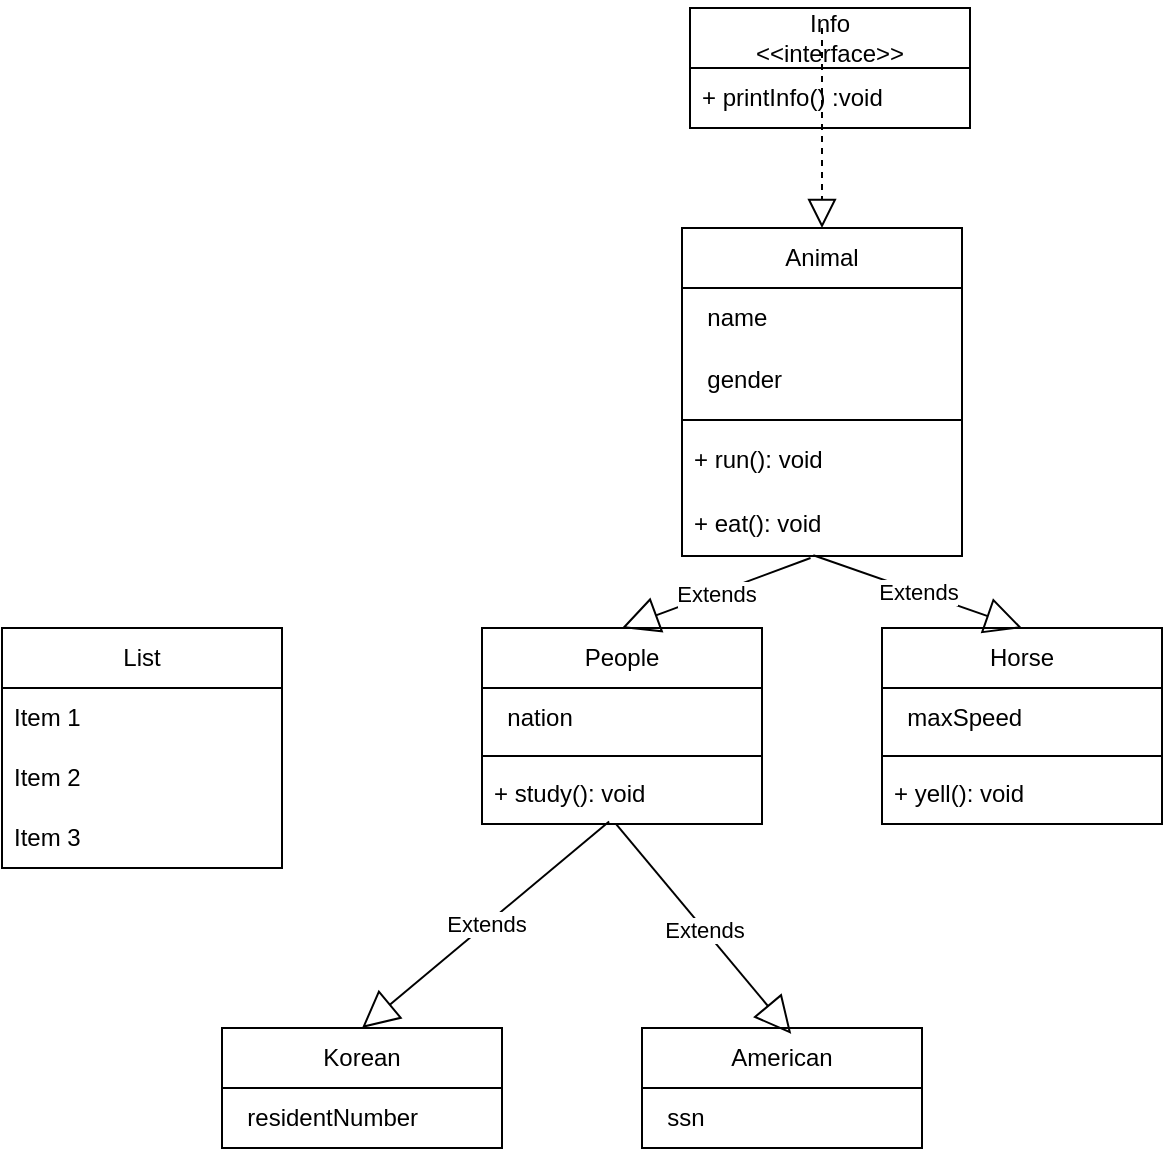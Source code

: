 <mxfile version="24.7.12">
  <diagram name="페이지-1" id="Zv5Ij6wKJFHNJ1OImJ_3">
    <mxGraphModel dx="1941" dy="558" grid="1" gridSize="10" guides="1" tooltips="1" connect="1" arrows="1" fold="1" page="1" pageScale="1" pageWidth="827" pageHeight="1169" math="0" shadow="0">
      <root>
        <mxCell id="0" />
        <mxCell id="1" parent="0" />
        <mxCell id="nY0RogSsPsU7R1XDg2is-2" value="Animal" style="swimlane;fontStyle=0;childLayout=stackLayout;horizontal=1;startSize=30;horizontalStack=0;resizeParent=1;resizeParentMax=0;resizeLast=0;collapsible=1;marginBottom=0;whiteSpace=wrap;html=1;" vertex="1" parent="1">
          <mxGeometry x="200" y="190" width="140" height="164" as="geometry" />
        </mxCell>
        <mxCell id="nY0RogSsPsU7R1XDg2is-4" value="&amp;nbsp; name" style="text;strokeColor=none;fillColor=none;align=left;verticalAlign=middle;spacingLeft=4;spacingRight=4;overflow=hidden;points=[[0,0.5],[1,0.5]];portConstraint=eastwest;rotatable=0;whiteSpace=wrap;html=1;" vertex="1" parent="nY0RogSsPsU7R1XDg2is-2">
          <mxGeometry y="30" width="140" height="30" as="geometry" />
        </mxCell>
        <mxCell id="nY0RogSsPsU7R1XDg2is-11" value="&amp;nbsp; gender" style="text;strokeColor=none;fillColor=none;align=left;verticalAlign=middle;spacingLeft=4;spacingRight=4;overflow=hidden;points=[[0,0.5],[1,0.5]];portConstraint=eastwest;rotatable=0;whiteSpace=wrap;html=1;" vertex="1" parent="nY0RogSsPsU7R1XDg2is-2">
          <mxGeometry y="60" width="140" height="32" as="geometry" />
        </mxCell>
        <mxCell id="nY0RogSsPsU7R1XDg2is-6" value="" style="line;strokeWidth=1;fillColor=none;align=left;verticalAlign=middle;spacingTop=-1;spacingLeft=3;spacingRight=3;rotatable=0;labelPosition=right;points=[];portConstraint=eastwest;strokeColor=inherit;" vertex="1" parent="nY0RogSsPsU7R1XDg2is-2">
          <mxGeometry y="92" width="140" height="8" as="geometry" />
        </mxCell>
        <mxCell id="nY0RogSsPsU7R1XDg2is-12" value="+ run(): void" style="text;strokeColor=none;fillColor=none;align=left;verticalAlign=middle;spacingLeft=4;spacingRight=4;overflow=hidden;points=[[0,0.5],[1,0.5]];portConstraint=eastwest;rotatable=0;whiteSpace=wrap;html=1;" vertex="1" parent="nY0RogSsPsU7R1XDg2is-2">
          <mxGeometry y="100" width="140" height="32" as="geometry" />
        </mxCell>
        <mxCell id="nY0RogSsPsU7R1XDg2is-5" value="+ eat(): void" style="text;strokeColor=none;fillColor=none;align=left;verticalAlign=middle;spacingLeft=4;spacingRight=4;overflow=hidden;points=[[0,0.5],[1,0.5]];portConstraint=eastwest;rotatable=0;whiteSpace=wrap;html=1;" vertex="1" parent="nY0RogSsPsU7R1XDg2is-2">
          <mxGeometry y="132" width="140" height="32" as="geometry" />
        </mxCell>
        <mxCell id="nY0RogSsPsU7R1XDg2is-13" value="Info&lt;div&gt;&amp;lt;&amp;lt;interface&amp;gt;&amp;gt;&lt;/div&gt;" style="swimlane;fontStyle=0;childLayout=stackLayout;horizontal=1;startSize=30;horizontalStack=0;resizeParent=1;resizeParentMax=0;resizeLast=0;collapsible=1;marginBottom=0;whiteSpace=wrap;html=1;" vertex="1" parent="1">
          <mxGeometry x="204" y="80" width="140" height="60" as="geometry" />
        </mxCell>
        <mxCell id="nY0RogSsPsU7R1XDg2is-15" value="+ printInfo() :void" style="text;strokeColor=none;fillColor=none;align=left;verticalAlign=middle;spacingLeft=4;spacingRight=4;overflow=hidden;points=[[0,0.5],[1,0.5]];portConstraint=eastwest;rotatable=0;whiteSpace=wrap;html=1;" vertex="1" parent="nY0RogSsPsU7R1XDg2is-13">
          <mxGeometry y="30" width="140" height="30" as="geometry" />
        </mxCell>
        <mxCell id="nY0RogSsPsU7R1XDg2is-18" value="People" style="swimlane;fontStyle=0;childLayout=stackLayout;horizontal=1;startSize=30;horizontalStack=0;resizeParent=1;resizeParentMax=0;resizeLast=0;collapsible=1;marginBottom=0;whiteSpace=wrap;html=1;" vertex="1" parent="1">
          <mxGeometry x="100" y="390" width="140" height="98" as="geometry" />
        </mxCell>
        <mxCell id="nY0RogSsPsU7R1XDg2is-19" value="&amp;nbsp; nation" style="text;strokeColor=none;fillColor=none;align=left;verticalAlign=middle;spacingLeft=4;spacingRight=4;overflow=hidden;points=[[0,0.5],[1,0.5]];portConstraint=eastwest;rotatable=0;whiteSpace=wrap;html=1;" vertex="1" parent="nY0RogSsPsU7R1XDg2is-18">
          <mxGeometry y="30" width="140" height="30" as="geometry" />
        </mxCell>
        <mxCell id="nY0RogSsPsU7R1XDg2is-40" value="" style="line;strokeWidth=1;fillColor=none;align=left;verticalAlign=middle;spacingTop=-1;spacingLeft=3;spacingRight=3;rotatable=0;labelPosition=right;points=[];portConstraint=eastwest;strokeColor=inherit;" vertex="1" parent="nY0RogSsPsU7R1XDg2is-18">
          <mxGeometry y="60" width="140" height="8" as="geometry" />
        </mxCell>
        <mxCell id="nY0RogSsPsU7R1XDg2is-20" value="+ study(): void" style="text;strokeColor=none;fillColor=none;align=left;verticalAlign=middle;spacingLeft=4;spacingRight=4;overflow=hidden;points=[[0,0.5],[1,0.5]];portConstraint=eastwest;rotatable=0;whiteSpace=wrap;html=1;" vertex="1" parent="nY0RogSsPsU7R1XDg2is-18">
          <mxGeometry y="68" width="140" height="30" as="geometry" />
        </mxCell>
        <mxCell id="nY0RogSsPsU7R1XDg2is-22" value="Horse" style="swimlane;fontStyle=0;childLayout=stackLayout;horizontal=1;startSize=30;horizontalStack=0;resizeParent=1;resizeParentMax=0;resizeLast=0;collapsible=1;marginBottom=0;whiteSpace=wrap;html=1;" vertex="1" parent="1">
          <mxGeometry x="300" y="390" width="140" height="98" as="geometry" />
        </mxCell>
        <mxCell id="nY0RogSsPsU7R1XDg2is-23" value="&amp;nbsp; maxSpeed" style="text;strokeColor=none;fillColor=none;align=left;verticalAlign=middle;spacingLeft=4;spacingRight=4;overflow=hidden;points=[[0,0.5],[1,0.5]];portConstraint=eastwest;rotatable=0;whiteSpace=wrap;html=1;" vertex="1" parent="nY0RogSsPsU7R1XDg2is-22">
          <mxGeometry y="30" width="140" height="30" as="geometry" />
        </mxCell>
        <mxCell id="nY0RogSsPsU7R1XDg2is-41" value="" style="line;strokeWidth=1;fillColor=none;align=left;verticalAlign=middle;spacingTop=-1;spacingLeft=3;spacingRight=3;rotatable=0;labelPosition=right;points=[];portConstraint=eastwest;strokeColor=inherit;" vertex="1" parent="nY0RogSsPsU7R1XDg2is-22">
          <mxGeometry y="60" width="140" height="8" as="geometry" />
        </mxCell>
        <mxCell id="nY0RogSsPsU7R1XDg2is-24" value="+ yell(): void" style="text;strokeColor=none;fillColor=none;align=left;verticalAlign=middle;spacingLeft=4;spacingRight=4;overflow=hidden;points=[[0,0.5],[1,0.5]];portConstraint=eastwest;rotatable=0;whiteSpace=wrap;html=1;" vertex="1" parent="nY0RogSsPsU7R1XDg2is-22">
          <mxGeometry y="68" width="140" height="30" as="geometry" />
        </mxCell>
        <mxCell id="nY0RogSsPsU7R1XDg2is-26" value="Korean" style="swimlane;fontStyle=0;childLayout=stackLayout;horizontal=1;startSize=30;horizontalStack=0;resizeParent=1;resizeParentMax=0;resizeLast=0;collapsible=1;marginBottom=0;whiteSpace=wrap;html=1;" vertex="1" parent="1">
          <mxGeometry x="-30" y="590" width="140" height="60" as="geometry" />
        </mxCell>
        <mxCell id="nY0RogSsPsU7R1XDg2is-27" value="&amp;nbsp; residentNumber" style="text;strokeColor=none;fillColor=none;align=left;verticalAlign=middle;spacingLeft=4;spacingRight=4;overflow=hidden;points=[[0,0.5],[1,0.5]];portConstraint=eastwest;rotatable=0;whiteSpace=wrap;html=1;" vertex="1" parent="nY0RogSsPsU7R1XDg2is-26">
          <mxGeometry y="30" width="140" height="30" as="geometry" />
        </mxCell>
        <mxCell id="nY0RogSsPsU7R1XDg2is-30" value="American" style="swimlane;fontStyle=0;childLayout=stackLayout;horizontal=1;startSize=30;horizontalStack=0;resizeParent=1;resizeParentMax=0;resizeLast=0;collapsible=1;marginBottom=0;whiteSpace=wrap;html=1;" vertex="1" parent="1">
          <mxGeometry x="180" y="590" width="140" height="60" as="geometry" />
        </mxCell>
        <mxCell id="nY0RogSsPsU7R1XDg2is-31" value="&amp;nbsp; ssn" style="text;strokeColor=none;fillColor=none;align=left;verticalAlign=middle;spacingLeft=4;spacingRight=4;overflow=hidden;points=[[0,0.5],[1,0.5]];portConstraint=eastwest;rotatable=0;whiteSpace=wrap;html=1;" vertex="1" parent="nY0RogSsPsU7R1XDg2is-30">
          <mxGeometry y="30" width="140" height="30" as="geometry" />
        </mxCell>
        <mxCell id="nY0RogSsPsU7R1XDg2is-34" value="List" style="swimlane;fontStyle=0;childLayout=stackLayout;horizontal=1;startSize=30;horizontalStack=0;resizeParent=1;resizeParentMax=0;resizeLast=0;collapsible=1;marginBottom=0;whiteSpace=wrap;html=1;" vertex="1" parent="1">
          <mxGeometry x="-140" y="390" width="140" height="120" as="geometry" />
        </mxCell>
        <mxCell id="nY0RogSsPsU7R1XDg2is-35" value="Item 1" style="text;strokeColor=none;fillColor=none;align=left;verticalAlign=middle;spacingLeft=4;spacingRight=4;overflow=hidden;points=[[0,0.5],[1,0.5]];portConstraint=eastwest;rotatable=0;whiteSpace=wrap;html=1;" vertex="1" parent="nY0RogSsPsU7R1XDg2is-34">
          <mxGeometry y="30" width="140" height="30" as="geometry" />
        </mxCell>
        <mxCell id="nY0RogSsPsU7R1XDg2is-36" value="Item 2" style="text;strokeColor=none;fillColor=none;align=left;verticalAlign=middle;spacingLeft=4;spacingRight=4;overflow=hidden;points=[[0,0.5],[1,0.5]];portConstraint=eastwest;rotatable=0;whiteSpace=wrap;html=1;" vertex="1" parent="nY0RogSsPsU7R1XDg2is-34">
          <mxGeometry y="60" width="140" height="30" as="geometry" />
        </mxCell>
        <mxCell id="nY0RogSsPsU7R1XDg2is-37" value="Item 3" style="text;strokeColor=none;fillColor=none;align=left;verticalAlign=middle;spacingLeft=4;spacingRight=4;overflow=hidden;points=[[0,0.5],[1,0.5]];portConstraint=eastwest;rotatable=0;whiteSpace=wrap;html=1;" vertex="1" parent="nY0RogSsPsU7R1XDg2is-34">
          <mxGeometry y="90" width="140" height="30" as="geometry" />
        </mxCell>
        <mxCell id="nY0RogSsPsU7R1XDg2is-39" value="" style="endArrow=block;dashed=1;endFill=0;endSize=12;html=1;rounded=0;entryX=0.5;entryY=0;entryDx=0;entryDy=0;" edge="1" parent="1" target="nY0RogSsPsU7R1XDg2is-2">
          <mxGeometry width="160" relative="1" as="geometry">
            <mxPoint x="270" y="90" as="sourcePoint" />
            <mxPoint x="490" y="340" as="targetPoint" />
          </mxGeometry>
        </mxCell>
        <mxCell id="nY0RogSsPsU7R1XDg2is-42" value="Extends" style="endArrow=block;endSize=16;endFill=0;html=1;rounded=0;exitX=0.459;exitY=1.031;exitDx=0;exitDy=0;exitPerimeter=0;entryX=0.5;entryY=0;entryDx=0;entryDy=0;" edge="1" parent="1" source="nY0RogSsPsU7R1XDg2is-5" target="nY0RogSsPsU7R1XDg2is-18">
          <mxGeometry width="160" relative="1" as="geometry">
            <mxPoint x="220" y="380" as="sourcePoint" />
            <mxPoint x="380" y="380" as="targetPoint" />
          </mxGeometry>
        </mxCell>
        <mxCell id="nY0RogSsPsU7R1XDg2is-43" value="Extends" style="endArrow=block;endSize=16;endFill=0;html=1;rounded=0;exitX=0.469;exitY=0.988;exitDx=0;exitDy=0;exitPerimeter=0;entryX=0.5;entryY=0;entryDx=0;entryDy=0;" edge="1" parent="1" source="nY0RogSsPsU7R1XDg2is-5" target="nY0RogSsPsU7R1XDg2is-22">
          <mxGeometry width="160" relative="1" as="geometry">
            <mxPoint x="274" y="365" as="sourcePoint" />
            <mxPoint x="180" y="400" as="targetPoint" />
          </mxGeometry>
        </mxCell>
        <mxCell id="nY0RogSsPsU7R1XDg2is-44" value="Extends" style="endArrow=block;endSize=16;endFill=0;html=1;rounded=0;exitX=0.454;exitY=0.957;exitDx=0;exitDy=0;exitPerimeter=0;entryX=0.5;entryY=0;entryDx=0;entryDy=0;" edge="1" parent="1" source="nY0RogSsPsU7R1XDg2is-20" target="nY0RogSsPsU7R1XDg2is-26">
          <mxGeometry width="160" relative="1" as="geometry">
            <mxPoint x="134" y="550" as="sourcePoint" />
            <mxPoint x="40" y="585" as="targetPoint" />
          </mxGeometry>
        </mxCell>
        <mxCell id="nY0RogSsPsU7R1XDg2is-46" value="Extends" style="endArrow=block;endSize=16;endFill=0;html=1;rounded=0;entryX=0.533;entryY=0.049;entryDx=0;entryDy=0;entryPerimeter=0;exitX=0.479;exitY=1.003;exitDx=0;exitDy=0;exitPerimeter=0;" edge="1" parent="1" source="nY0RogSsPsU7R1XDg2is-20" target="nY0RogSsPsU7R1XDg2is-30">
          <mxGeometry width="160" relative="1" as="geometry">
            <mxPoint x="160" y="490" as="sourcePoint" />
            <mxPoint x="50" y="600" as="targetPoint" />
          </mxGeometry>
        </mxCell>
      </root>
    </mxGraphModel>
  </diagram>
</mxfile>
